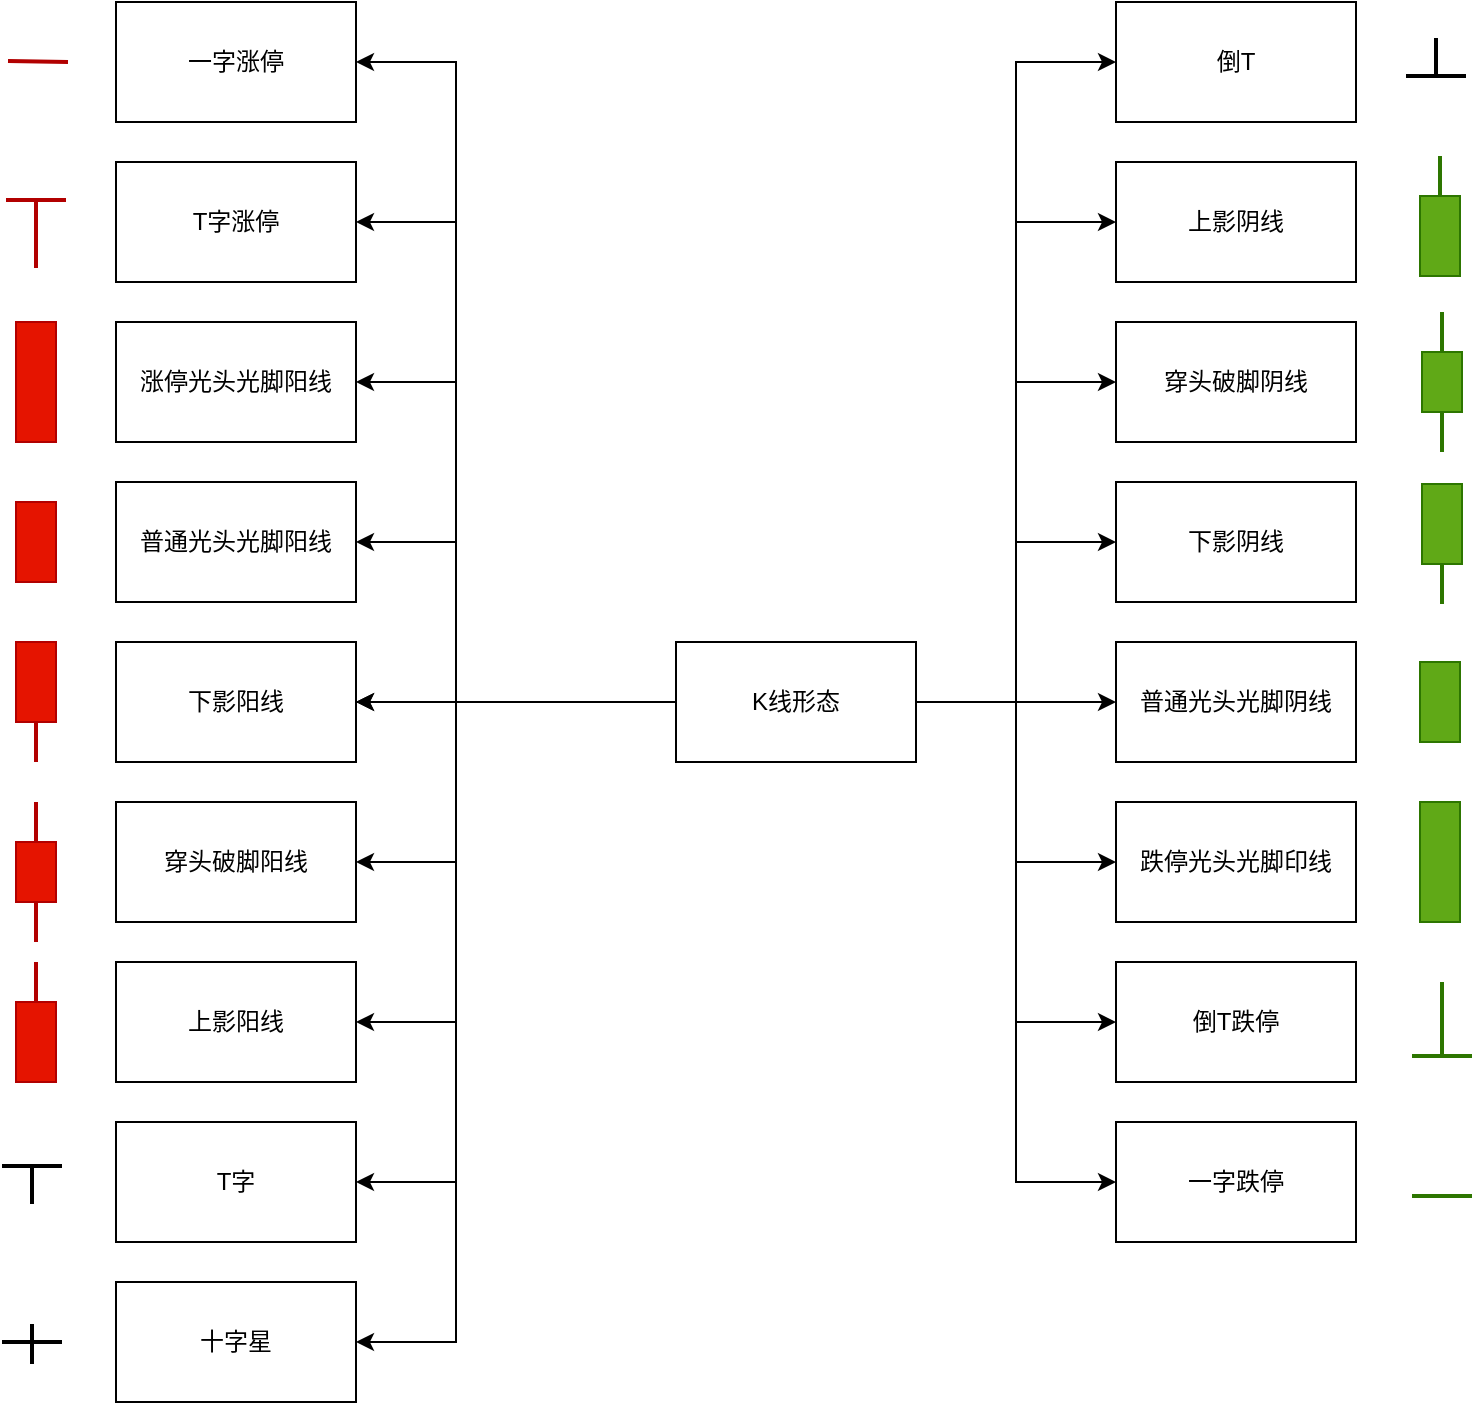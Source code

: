<mxfile version="21.4.0" type="github">
  <diagram name="ページ1" id="wpgIV0toxubkk-c5ZMFS">
    <mxGraphModel dx="660" dy="1131" grid="1" gridSize="10" guides="1" tooltips="1" connect="1" arrows="1" fold="1" page="1" pageScale="1" pageWidth="827" pageHeight="1169" math="0" shadow="0">
      <root>
        <mxCell id="0" />
        <mxCell id="1" parent="0" />
        <mxCell id="nAhC664SsrfzIg8r3yyL-4" value="" style="edgeStyle=orthogonalEdgeStyle;rounded=0;orthogonalLoop=1;jettySize=auto;html=1;" parent="1" source="nAhC664SsrfzIg8r3yyL-1" target="nAhC664SsrfzIg8r3yyL-3" edge="1">
          <mxGeometry relative="1" as="geometry">
            <Array as="points">
              <mxPoint x="240" y="400" />
              <mxPoint x="240" y="80" />
            </Array>
          </mxGeometry>
        </mxCell>
        <mxCell id="nAhC664SsrfzIg8r3yyL-9" value="" style="edgeStyle=orthogonalEdgeStyle;rounded=0;orthogonalLoop=1;jettySize=auto;html=1;" parent="1" source="nAhC664SsrfzIg8r3yyL-1" target="nAhC664SsrfzIg8r3yyL-8" edge="1">
          <mxGeometry relative="1" as="geometry">
            <Array as="points">
              <mxPoint x="240" y="400" />
              <mxPoint x="240" y="160" />
            </Array>
          </mxGeometry>
        </mxCell>
        <mxCell id="nAhC664SsrfzIg8r3yyL-17" value="" style="edgeStyle=orthogonalEdgeStyle;rounded=0;orthogonalLoop=1;jettySize=auto;html=1;" parent="1" source="nAhC664SsrfzIg8r3yyL-1" target="nAhC664SsrfzIg8r3yyL-16" edge="1">
          <mxGeometry relative="1" as="geometry">
            <Array as="points">
              <mxPoint x="240" y="400" />
              <mxPoint x="240" y="240" />
            </Array>
          </mxGeometry>
        </mxCell>
        <mxCell id="nAhC664SsrfzIg8r3yyL-20" value="" style="edgeStyle=orthogonalEdgeStyle;rounded=0;orthogonalLoop=1;jettySize=auto;html=1;" parent="1" source="nAhC664SsrfzIg8r3yyL-1" target="nAhC664SsrfzIg8r3yyL-19" edge="1">
          <mxGeometry relative="1" as="geometry">
            <Array as="points">
              <mxPoint x="240" y="400" />
              <mxPoint x="240" y="320" />
            </Array>
          </mxGeometry>
        </mxCell>
        <mxCell id="nAhC664SsrfzIg8r3yyL-22" value="" style="edgeStyle=orthogonalEdgeStyle;rounded=0;orthogonalLoop=1;jettySize=auto;html=1;" parent="1" source="nAhC664SsrfzIg8r3yyL-1" target="nAhC664SsrfzIg8r3yyL-21" edge="1">
          <mxGeometry relative="1" as="geometry" />
        </mxCell>
        <mxCell id="nAhC664SsrfzIg8r3yyL-24" value="" style="edgeStyle=orthogonalEdgeStyle;rounded=0;orthogonalLoop=1;jettySize=auto;html=1;" parent="1" source="nAhC664SsrfzIg8r3yyL-1" target="nAhC664SsrfzIg8r3yyL-23" edge="1">
          <mxGeometry relative="1" as="geometry">
            <Array as="points">
              <mxPoint x="240" y="400" />
              <mxPoint x="240" y="480" />
            </Array>
          </mxGeometry>
        </mxCell>
        <mxCell id="nAhC664SsrfzIg8r3yyL-26" value="" style="edgeStyle=orthogonalEdgeStyle;rounded=0;orthogonalLoop=1;jettySize=auto;html=1;" parent="1" source="nAhC664SsrfzIg8r3yyL-1" target="nAhC664SsrfzIg8r3yyL-25" edge="1">
          <mxGeometry relative="1" as="geometry">
            <Array as="points">
              <mxPoint x="240" y="400" />
              <mxPoint x="240" y="560" />
            </Array>
          </mxGeometry>
        </mxCell>
        <mxCell id="nAhC664SsrfzIg8r3yyL-28" value="" style="edgeStyle=orthogonalEdgeStyle;rounded=0;orthogonalLoop=1;jettySize=auto;html=1;" parent="1" source="nAhC664SsrfzIg8r3yyL-1" target="nAhC664SsrfzIg8r3yyL-27" edge="1">
          <mxGeometry relative="1" as="geometry">
            <Array as="points">
              <mxPoint x="240" y="400" />
              <mxPoint x="240" y="640" />
            </Array>
          </mxGeometry>
        </mxCell>
        <mxCell id="nAhC664SsrfzIg8r3yyL-30" value="" style="edgeStyle=orthogonalEdgeStyle;rounded=0;orthogonalLoop=1;jettySize=auto;html=1;" parent="1" source="nAhC664SsrfzIg8r3yyL-21" target="nAhC664SsrfzIg8r3yyL-29" edge="1">
          <mxGeometry relative="1" as="geometry">
            <Array as="points">
              <mxPoint x="240" y="400" />
              <mxPoint x="240" y="720" />
            </Array>
          </mxGeometry>
        </mxCell>
        <mxCell id="nAhC664SsrfzIg8r3yyL-60" style="edgeStyle=orthogonalEdgeStyle;rounded=0;orthogonalLoop=1;jettySize=auto;html=1;entryX=0;entryY=0.5;entryDx=0;entryDy=0;" parent="1" source="nAhC664SsrfzIg8r3yyL-1" target="nAhC664SsrfzIg8r3yyL-59" edge="1">
          <mxGeometry relative="1" as="geometry" />
        </mxCell>
        <mxCell id="nAhC664SsrfzIg8r3yyL-61" style="edgeStyle=orthogonalEdgeStyle;rounded=0;orthogonalLoop=1;jettySize=auto;html=1;entryX=0;entryY=0.5;entryDx=0;entryDy=0;" parent="1" source="nAhC664SsrfzIg8r3yyL-1" target="nAhC664SsrfzIg8r3yyL-54" edge="1">
          <mxGeometry relative="1" as="geometry" />
        </mxCell>
        <mxCell id="nAhC664SsrfzIg8r3yyL-62" style="edgeStyle=orthogonalEdgeStyle;rounded=0;orthogonalLoop=1;jettySize=auto;html=1;entryX=0;entryY=0.5;entryDx=0;entryDy=0;" parent="1" source="nAhC664SsrfzIg8r3yyL-1" target="nAhC664SsrfzIg8r3yyL-53" edge="1">
          <mxGeometry relative="1" as="geometry" />
        </mxCell>
        <mxCell id="nAhC664SsrfzIg8r3yyL-63" style="edgeStyle=orthogonalEdgeStyle;rounded=0;orthogonalLoop=1;jettySize=auto;html=1;entryX=0;entryY=0.5;entryDx=0;entryDy=0;" parent="1" source="nAhC664SsrfzIg8r3yyL-1" target="nAhC664SsrfzIg8r3yyL-52" edge="1">
          <mxGeometry relative="1" as="geometry" />
        </mxCell>
        <mxCell id="nAhC664SsrfzIg8r3yyL-64" style="edgeStyle=orthogonalEdgeStyle;rounded=0;orthogonalLoop=1;jettySize=auto;html=1;entryX=0;entryY=0.5;entryDx=0;entryDy=0;" parent="1" source="nAhC664SsrfzIg8r3yyL-1" target="nAhC664SsrfzIg8r3yyL-51" edge="1">
          <mxGeometry relative="1" as="geometry" />
        </mxCell>
        <mxCell id="nAhC664SsrfzIg8r3yyL-65" style="edgeStyle=orthogonalEdgeStyle;rounded=0;orthogonalLoop=1;jettySize=auto;html=1;entryX=0;entryY=0.5;entryDx=0;entryDy=0;" parent="1" source="nAhC664SsrfzIg8r3yyL-1" target="nAhC664SsrfzIg8r3yyL-55" edge="1">
          <mxGeometry relative="1" as="geometry" />
        </mxCell>
        <mxCell id="nAhC664SsrfzIg8r3yyL-66" style="edgeStyle=orthogonalEdgeStyle;rounded=0;orthogonalLoop=1;jettySize=auto;html=1;entryX=0;entryY=0.5;entryDx=0;entryDy=0;" parent="1" source="nAhC664SsrfzIg8r3yyL-1" target="nAhC664SsrfzIg8r3yyL-56" edge="1">
          <mxGeometry relative="1" as="geometry" />
        </mxCell>
        <mxCell id="nAhC664SsrfzIg8r3yyL-67" style="edgeStyle=orthogonalEdgeStyle;rounded=0;orthogonalLoop=1;jettySize=auto;html=1;entryX=0;entryY=0.5;entryDx=0;entryDy=0;" parent="1" source="nAhC664SsrfzIg8r3yyL-1" target="nAhC664SsrfzIg8r3yyL-57" edge="1">
          <mxGeometry relative="1" as="geometry" />
        </mxCell>
        <mxCell id="nAhC664SsrfzIg8r3yyL-1" value="K线形态" style="rounded=0;whiteSpace=wrap;html=1;" parent="1" vertex="1">
          <mxGeometry x="350" y="370" width="120" height="60" as="geometry" />
        </mxCell>
        <mxCell id="nAhC664SsrfzIg8r3yyL-3" value="一字涨停" style="whiteSpace=wrap;html=1;rounded=0;" parent="1" vertex="1">
          <mxGeometry x="70" y="50" width="120" height="60" as="geometry" />
        </mxCell>
        <mxCell id="nAhC664SsrfzIg8r3yyL-8" value="T字涨停" style="whiteSpace=wrap;html=1;rounded=0;" parent="1" vertex="1">
          <mxGeometry x="70" y="130" width="120" height="60" as="geometry" />
        </mxCell>
        <mxCell id="nAhC664SsrfzIg8r3yyL-13" value="" style="endArrow=none;html=1;rounded=0;fillColor=#e51400;strokeColor=#B20000;strokeWidth=2;" parent="1" edge="1">
          <mxGeometry width="50" height="50" relative="1" as="geometry">
            <mxPoint x="46" y="80" as="sourcePoint" />
            <mxPoint x="16" y="79.5" as="targetPoint" />
          </mxGeometry>
        </mxCell>
        <mxCell id="nAhC664SsrfzIg8r3yyL-14" value="" style="endArrow=none;html=1;rounded=0;fillColor=#e51400;strokeColor=#B20000;strokeWidth=2;" parent="1" edge="1">
          <mxGeometry width="50" height="50" relative="1" as="geometry">
            <mxPoint x="45" y="149" as="sourcePoint" />
            <mxPoint x="15" y="149" as="targetPoint" />
          </mxGeometry>
        </mxCell>
        <mxCell id="nAhC664SsrfzIg8r3yyL-15" value="" style="endArrow=none;html=1;rounded=0;fillColor=#e51400;strokeColor=#B20000;strokeWidth=2;" parent="1" edge="1">
          <mxGeometry width="50" height="50" relative="1" as="geometry">
            <mxPoint x="30" y="149" as="sourcePoint" />
            <mxPoint x="30" y="183" as="targetPoint" />
          </mxGeometry>
        </mxCell>
        <mxCell id="nAhC664SsrfzIg8r3yyL-16" value="涨停光头光脚阳线" style="whiteSpace=wrap;html=1;rounded=0;" parent="1" vertex="1">
          <mxGeometry x="70" y="210" width="120" height="60" as="geometry" />
        </mxCell>
        <mxCell id="nAhC664SsrfzIg8r3yyL-18" value="" style="rounded=0;whiteSpace=wrap;html=1;fillColor=#e51400;strokeColor=#B20000;fontColor=#ffffff;" parent="1" vertex="1">
          <mxGeometry x="20" y="210" width="20" height="60" as="geometry" />
        </mxCell>
        <mxCell id="nAhC664SsrfzIg8r3yyL-19" value="普通光头光脚阳线" style="whiteSpace=wrap;html=1;rounded=0;" parent="1" vertex="1">
          <mxGeometry x="70" y="290" width="120" height="60" as="geometry" />
        </mxCell>
        <mxCell id="nAhC664SsrfzIg8r3yyL-23" value="穿头破脚阳线" style="whiteSpace=wrap;html=1;rounded=0;" parent="1" vertex="1">
          <mxGeometry x="70" y="450" width="120" height="60" as="geometry" />
        </mxCell>
        <mxCell id="nAhC664SsrfzIg8r3yyL-25" value="上影阳线" style="whiteSpace=wrap;html=1;rounded=0;" parent="1" vertex="1">
          <mxGeometry x="70" y="530" width="120" height="60" as="geometry" />
        </mxCell>
        <mxCell id="nAhC664SsrfzIg8r3yyL-27" value="T字" style="whiteSpace=wrap;html=1;rounded=0;" parent="1" vertex="1">
          <mxGeometry x="70" y="610" width="120" height="60" as="geometry" />
        </mxCell>
        <mxCell id="nAhC664SsrfzIg8r3yyL-29" value="十字星" style="whiteSpace=wrap;html=1;rounded=0;" parent="1" vertex="1">
          <mxGeometry x="70" y="690" width="120" height="60" as="geometry" />
        </mxCell>
        <mxCell id="nAhC664SsrfzIg8r3yyL-31" value="" style="edgeStyle=orthogonalEdgeStyle;rounded=0;orthogonalLoop=1;jettySize=auto;html=1;" parent="1" source="nAhC664SsrfzIg8r3yyL-1" target="nAhC664SsrfzIg8r3yyL-21" edge="1">
          <mxGeometry relative="1" as="geometry">
            <mxPoint x="350" y="400" as="sourcePoint" />
            <mxPoint x="130" y="890" as="targetPoint" />
          </mxGeometry>
        </mxCell>
        <mxCell id="nAhC664SsrfzIg8r3yyL-21" value="下影阳线" style="whiteSpace=wrap;html=1;rounded=0;" parent="1" vertex="1">
          <mxGeometry x="70" y="370" width="120" height="60" as="geometry" />
        </mxCell>
        <mxCell id="nAhC664SsrfzIg8r3yyL-32" value="" style="rounded=0;whiteSpace=wrap;html=1;fillColor=#e51400;strokeColor=#B20000;fontColor=#ffffff;" parent="1" vertex="1">
          <mxGeometry x="20" y="300" width="20" height="40" as="geometry" />
        </mxCell>
        <mxCell id="nAhC664SsrfzIg8r3yyL-33" value="" style="rounded=0;whiteSpace=wrap;html=1;fillColor=#e51400;strokeColor=#B20000;fontColor=#ffffff;" parent="1" vertex="1">
          <mxGeometry x="20" y="370" width="20" height="40" as="geometry" />
        </mxCell>
        <mxCell id="nAhC664SsrfzIg8r3yyL-34" value="" style="endArrow=none;html=1;rounded=0;fillColor=#e51400;strokeColor=#B20000;strokeWidth=2;exitX=0.5;exitY=1;exitDx=0;exitDy=0;" parent="1" source="nAhC664SsrfzIg8r3yyL-33" edge="1">
          <mxGeometry width="50" height="50" relative="1" as="geometry">
            <mxPoint x="40" y="166" as="sourcePoint" />
            <mxPoint x="30" y="430" as="targetPoint" />
          </mxGeometry>
        </mxCell>
        <mxCell id="nAhC664SsrfzIg8r3yyL-35" value="" style="rounded=0;whiteSpace=wrap;html=1;fillColor=#e51400;strokeColor=#B20000;fontColor=#ffffff;" parent="1" vertex="1">
          <mxGeometry x="20" y="470" width="20" height="30" as="geometry" />
        </mxCell>
        <mxCell id="nAhC664SsrfzIg8r3yyL-36" value="" style="endArrow=none;html=1;rounded=0;fillColor=#e51400;strokeColor=#B20000;strokeWidth=2;entryX=0.5;entryY=0;entryDx=0;entryDy=0;" parent="1" target="nAhC664SsrfzIg8r3yyL-35" edge="1">
          <mxGeometry width="50" height="50" relative="1" as="geometry">
            <mxPoint x="30" y="450" as="sourcePoint" />
            <mxPoint x="40" y="440" as="targetPoint" />
          </mxGeometry>
        </mxCell>
        <mxCell id="nAhC664SsrfzIg8r3yyL-37" value="" style="endArrow=none;html=1;rounded=0;fillColor=#e51400;strokeColor=#B20000;strokeWidth=2;exitX=0.5;exitY=1;exitDx=0;exitDy=0;" parent="1" source="nAhC664SsrfzIg8r3yyL-35" edge="1">
          <mxGeometry width="50" height="50" relative="1" as="geometry">
            <mxPoint x="50" y="430" as="sourcePoint" />
            <mxPoint x="30" y="520" as="targetPoint" />
          </mxGeometry>
        </mxCell>
        <mxCell id="nAhC664SsrfzIg8r3yyL-38" value="" style="rounded=0;whiteSpace=wrap;html=1;fillColor=#e51400;strokeColor=#B20000;fontColor=#ffffff;" parent="1" vertex="1">
          <mxGeometry x="20" y="550" width="20" height="40" as="geometry" />
        </mxCell>
        <mxCell id="nAhC664SsrfzIg8r3yyL-39" value="" style="endArrow=none;html=1;rounded=0;fillColor=#e51400;strokeColor=#B20000;strokeWidth=2;exitX=0.5;exitY=0;exitDx=0;exitDy=0;" parent="1" source="nAhC664SsrfzIg8r3yyL-38" edge="1">
          <mxGeometry width="50" height="50" relative="1" as="geometry">
            <mxPoint x="40" y="460" as="sourcePoint" />
            <mxPoint x="30" y="530" as="targetPoint" />
          </mxGeometry>
        </mxCell>
        <mxCell id="nAhC664SsrfzIg8r3yyL-46" value="" style="endArrow=none;html=1;rounded=0;strokeWidth=2;" parent="1" edge="1">
          <mxGeometry width="50" height="50" relative="1" as="geometry">
            <mxPoint x="43" y="632" as="sourcePoint" />
            <mxPoint x="13" y="632" as="targetPoint" />
          </mxGeometry>
        </mxCell>
        <mxCell id="nAhC664SsrfzIg8r3yyL-47" value="" style="endArrow=none;html=1;rounded=0;strokeWidth=2;" parent="1" edge="1">
          <mxGeometry width="50" height="50" relative="1" as="geometry">
            <mxPoint x="28" y="631" as="sourcePoint" />
            <mxPoint x="28" y="651" as="targetPoint" />
          </mxGeometry>
        </mxCell>
        <mxCell id="nAhC664SsrfzIg8r3yyL-49" value="" style="endArrow=none;html=1;rounded=0;strokeWidth=2;" parent="1" edge="1">
          <mxGeometry width="50" height="50" relative="1" as="geometry">
            <mxPoint x="43" y="720" as="sourcePoint" />
            <mxPoint x="13" y="720" as="targetPoint" />
          </mxGeometry>
        </mxCell>
        <mxCell id="nAhC664SsrfzIg8r3yyL-50" value="" style="endArrow=none;html=1;rounded=0;strokeWidth=2;" parent="1" edge="1">
          <mxGeometry width="50" height="50" relative="1" as="geometry">
            <mxPoint x="28" y="711" as="sourcePoint" />
            <mxPoint x="28" y="731" as="targetPoint" />
          </mxGeometry>
        </mxCell>
        <mxCell id="nAhC664SsrfzIg8r3yyL-51" value="倒T" style="whiteSpace=wrap;html=1;rounded=0;" parent="1" vertex="1">
          <mxGeometry x="570" y="50" width="120" height="60" as="geometry" />
        </mxCell>
        <mxCell id="nAhC664SsrfzIg8r3yyL-52" value="上影阴线" style="whiteSpace=wrap;html=1;rounded=0;" parent="1" vertex="1">
          <mxGeometry x="570" y="130" width="120" height="60" as="geometry" />
        </mxCell>
        <mxCell id="nAhC664SsrfzIg8r3yyL-53" value="穿头破脚阴线" style="whiteSpace=wrap;html=1;rounded=0;" parent="1" vertex="1">
          <mxGeometry x="570" y="210" width="120" height="60" as="geometry" />
        </mxCell>
        <mxCell id="nAhC664SsrfzIg8r3yyL-54" value="下影阴线" style="whiteSpace=wrap;html=1;rounded=0;" parent="1" vertex="1">
          <mxGeometry x="570" y="290" width="120" height="60" as="geometry" />
        </mxCell>
        <mxCell id="nAhC664SsrfzIg8r3yyL-55" value="跌停光头光脚印线" style="whiteSpace=wrap;html=1;rounded=0;" parent="1" vertex="1">
          <mxGeometry x="570" y="450" width="120" height="60" as="geometry" />
        </mxCell>
        <mxCell id="nAhC664SsrfzIg8r3yyL-56" value="倒T跌停" style="whiteSpace=wrap;html=1;rounded=0;" parent="1" vertex="1">
          <mxGeometry x="570" y="530" width="120" height="60" as="geometry" />
        </mxCell>
        <mxCell id="nAhC664SsrfzIg8r3yyL-57" value="一字跌停" style="whiteSpace=wrap;html=1;rounded=0;" parent="1" vertex="1">
          <mxGeometry x="570" y="610" width="120" height="60" as="geometry" />
        </mxCell>
        <mxCell id="nAhC664SsrfzIg8r3yyL-59" value="普通光头光脚阴线" style="whiteSpace=wrap;html=1;rounded=0;" parent="1" vertex="1">
          <mxGeometry x="570" y="370" width="120" height="60" as="geometry" />
        </mxCell>
        <mxCell id="nAhC664SsrfzIg8r3yyL-68" value="" style="endArrow=none;html=1;rounded=0;strokeWidth=2;" parent="1" edge="1">
          <mxGeometry width="50" height="50" relative="1" as="geometry">
            <mxPoint x="745" y="87" as="sourcePoint" />
            <mxPoint x="715" y="87" as="targetPoint" />
          </mxGeometry>
        </mxCell>
        <mxCell id="nAhC664SsrfzIg8r3yyL-69" value="" style="endArrow=none;html=1;rounded=0;strokeWidth=2;" parent="1" edge="1">
          <mxGeometry width="50" height="50" relative="1" as="geometry">
            <mxPoint x="730" y="68" as="sourcePoint" />
            <mxPoint x="730" y="88" as="targetPoint" />
          </mxGeometry>
        </mxCell>
        <mxCell id="nAhC664SsrfzIg8r3yyL-70" value="" style="rounded=0;whiteSpace=wrap;html=1;fillColor=#60a917;strokeColor=#2D7600;fontColor=#ffffff;" parent="1" vertex="1">
          <mxGeometry x="722" y="147" width="20" height="40" as="geometry" />
        </mxCell>
        <mxCell id="nAhC664SsrfzIg8r3yyL-71" value="" style="endArrow=none;html=1;rounded=0;fillColor=#60a917;strokeColor=#2D7600;strokeWidth=2;exitX=0.5;exitY=0;exitDx=0;exitDy=0;" parent="1" source="nAhC664SsrfzIg8r3yyL-70" edge="1">
          <mxGeometry width="50" height="50" relative="1" as="geometry">
            <mxPoint x="742" y="57" as="sourcePoint" />
            <mxPoint x="732" y="127" as="targetPoint" />
          </mxGeometry>
        </mxCell>
        <mxCell id="nAhC664SsrfzIg8r3yyL-72" value="" style="rounded=0;whiteSpace=wrap;html=1;fillColor=#60a917;strokeColor=#2D7600;fontColor=#ffffff;" parent="1" vertex="1">
          <mxGeometry x="723" y="225" width="20" height="30" as="geometry" />
        </mxCell>
        <mxCell id="nAhC664SsrfzIg8r3yyL-73" value="" style="endArrow=none;html=1;rounded=0;fillColor=#60a917;strokeColor=#2D7600;strokeWidth=2;entryX=0.5;entryY=0;entryDx=0;entryDy=0;" parent="1" target="nAhC664SsrfzIg8r3yyL-72" edge="1">
          <mxGeometry width="50" height="50" relative="1" as="geometry">
            <mxPoint x="733" y="205" as="sourcePoint" />
            <mxPoint x="743" y="195" as="targetPoint" />
          </mxGeometry>
        </mxCell>
        <mxCell id="nAhC664SsrfzIg8r3yyL-74" value="" style="endArrow=none;html=1;rounded=0;fillColor=#60a917;strokeColor=#2D7600;strokeWidth=2;exitX=0.5;exitY=1;exitDx=0;exitDy=0;" parent="1" source="nAhC664SsrfzIg8r3yyL-72" edge="1">
          <mxGeometry width="50" height="50" relative="1" as="geometry">
            <mxPoint x="753" y="185" as="sourcePoint" />
            <mxPoint x="733" y="275" as="targetPoint" />
          </mxGeometry>
        </mxCell>
        <mxCell id="nAhC664SsrfzIg8r3yyL-75" value="" style="rounded=0;whiteSpace=wrap;html=1;fillColor=#60a917;strokeColor=#2D7600;fontColor=#ffffff;" parent="1" vertex="1">
          <mxGeometry x="723" y="291" width="20" height="40" as="geometry" />
        </mxCell>
        <mxCell id="nAhC664SsrfzIg8r3yyL-76" value="" style="endArrow=none;html=1;rounded=0;fillColor=#60a917;strokeColor=#2D7600;strokeWidth=2;exitX=0.5;exitY=1;exitDx=0;exitDy=0;" parent="1" source="nAhC664SsrfzIg8r3yyL-75" edge="1">
          <mxGeometry width="50" height="50" relative="1" as="geometry">
            <mxPoint x="743" y="87" as="sourcePoint" />
            <mxPoint x="733" y="351" as="targetPoint" />
          </mxGeometry>
        </mxCell>
        <mxCell id="nAhC664SsrfzIg8r3yyL-77" value="" style="rounded=0;whiteSpace=wrap;html=1;fillColor=#60a917;strokeColor=#2D7600;fontColor=#ffffff;" parent="1" vertex="1">
          <mxGeometry x="722" y="380" width="20" height="40" as="geometry" />
        </mxCell>
        <mxCell id="nAhC664SsrfzIg8r3yyL-78" value="" style="rounded=0;whiteSpace=wrap;html=1;fillColor=#60a917;strokeColor=#2D7600;fontColor=#ffffff;" parent="1" vertex="1">
          <mxGeometry x="722" y="450" width="20" height="60" as="geometry" />
        </mxCell>
        <mxCell id="nAhC664SsrfzIg8r3yyL-79" value="" style="endArrow=none;html=1;rounded=0;fillColor=#60a917;strokeColor=#2D7600;strokeWidth=2;" parent="1" edge="1">
          <mxGeometry width="50" height="50" relative="1" as="geometry">
            <mxPoint x="748" y="577" as="sourcePoint" />
            <mxPoint x="718" y="577" as="targetPoint" />
          </mxGeometry>
        </mxCell>
        <mxCell id="nAhC664SsrfzIg8r3yyL-80" value="" style="endArrow=none;html=1;rounded=0;fillColor=#60a917;strokeColor=#2D7600;strokeWidth=2;" parent="1" edge="1">
          <mxGeometry width="50" height="50" relative="1" as="geometry">
            <mxPoint x="733" y="540" as="sourcePoint" />
            <mxPoint x="733" y="578" as="targetPoint" />
          </mxGeometry>
        </mxCell>
        <mxCell id="nAhC664SsrfzIg8r3yyL-81" value="" style="endArrow=none;html=1;rounded=0;fillColor=#60a917;strokeColor=#2D7600;strokeWidth=2;" parent="1" edge="1">
          <mxGeometry width="50" height="50" relative="1" as="geometry">
            <mxPoint x="748" y="647" as="sourcePoint" />
            <mxPoint x="718" y="647" as="targetPoint" />
          </mxGeometry>
        </mxCell>
      </root>
    </mxGraphModel>
  </diagram>
</mxfile>
